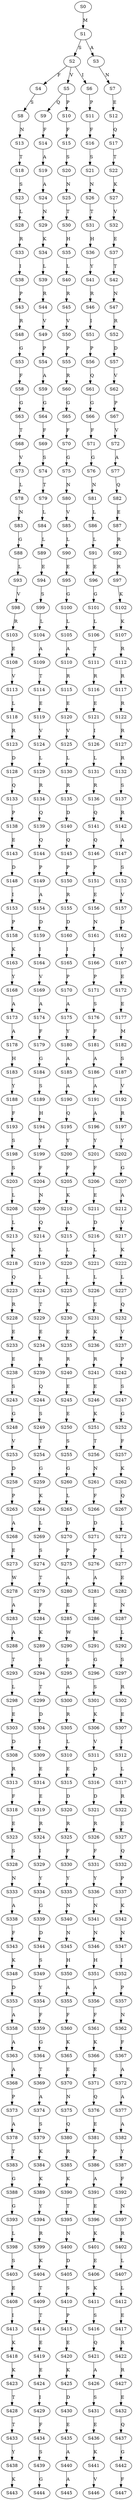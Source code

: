 strict digraph  {
	S0 -> S1 [ label = M ];
	S1 -> S2 [ label = S ];
	S1 -> S3 [ label = A ];
	S2 -> S4 [ label = F ];
	S2 -> S5 [ label = V ];
	S2 -> S6 [ label = I ];
	S3 -> S7 [ label = N ];
	S4 -> S8 [ label = S ];
	S5 -> S9 [ label = Q ];
	S5 -> S10 [ label = P ];
	S6 -> S11 [ label = P ];
	S7 -> S12 [ label = E ];
	S8 -> S13 [ label = N ];
	S9 -> S14 [ label = F ];
	S10 -> S15 [ label = F ];
	S11 -> S16 [ label = F ];
	S12 -> S17 [ label = Q ];
	S13 -> S18 [ label = T ];
	S14 -> S19 [ label = A ];
	S15 -> S20 [ label = S ];
	S16 -> S21 [ label = S ];
	S17 -> S22 [ label = T ];
	S18 -> S23 [ label = S ];
	S19 -> S24 [ label = A ];
	S20 -> S25 [ label = N ];
	S21 -> S26 [ label = N ];
	S22 -> S27 [ label = K ];
	S23 -> S28 [ label = L ];
	S24 -> S29 [ label = N ];
	S25 -> S30 [ label = T ];
	S26 -> S31 [ label = T ];
	S27 -> S32 [ label = V ];
	S28 -> S33 [ label = R ];
	S29 -> S34 [ label = K ];
	S30 -> S35 [ label = H ];
	S31 -> S36 [ label = H ];
	S32 -> S37 [ label = E ];
	S33 -> S38 [ label = I ];
	S34 -> S39 [ label = L ];
	S35 -> S40 [ label = L ];
	S36 -> S41 [ label = Y ];
	S37 -> S42 [ label = T ];
	S38 -> S43 [ label = P ];
	S39 -> S44 [ label = R ];
	S40 -> S45 [ label = R ];
	S41 -> S46 [ label = R ];
	S42 -> S47 [ label = N ];
	S43 -> S48 [ label = R ];
	S44 -> S49 [ label = V ];
	S45 -> S50 [ label = V ];
	S46 -> S51 [ label = I ];
	S47 -> S52 [ label = R ];
	S48 -> S53 [ label = G ];
	S49 -> S54 [ label = P ];
	S50 -> S55 [ label = P ];
	S51 -> S56 [ label = P ];
	S52 -> S57 [ label = D ];
	S53 -> S58 [ label = F ];
	S54 -> S59 [ label = A ];
	S55 -> S60 [ label = R ];
	S56 -> S61 [ label = Q ];
	S57 -> S62 [ label = V ];
	S58 -> S63 [ label = G ];
	S59 -> S64 [ label = G ];
	S60 -> S65 [ label = G ];
	S61 -> S66 [ label = G ];
	S62 -> S67 [ label = P ];
	S63 -> S68 [ label = T ];
	S64 -> S69 [ label = F ];
	S65 -> S70 [ label = F ];
	S66 -> S71 [ label = F ];
	S67 -> S72 [ label = V ];
	S68 -> S73 [ label = V ];
	S69 -> S74 [ label = S ];
	S70 -> S75 [ label = G ];
	S71 -> S76 [ label = G ];
	S72 -> S77 [ label = A ];
	S73 -> S78 [ label = L ];
	S74 -> S79 [ label = T ];
	S75 -> S80 [ label = N ];
	S76 -> S81 [ label = N ];
	S77 -> S82 [ label = Q ];
	S78 -> S83 [ label = N ];
	S79 -> S84 [ label = L ];
	S80 -> S85 [ label = V ];
	S81 -> S86 [ label = L ];
	S82 -> S87 [ label = E ];
	S83 -> S88 [ label = G ];
	S84 -> S89 [ label = L ];
	S85 -> S90 [ label = L ];
	S86 -> S91 [ label = L ];
	S87 -> S92 [ label = R ];
	S88 -> S93 [ label = L ];
	S89 -> S94 [ label = E ];
	S90 -> S95 [ label = E ];
	S91 -> S96 [ label = E ];
	S92 -> S97 [ label = R ];
	S93 -> S98 [ label = V ];
	S94 -> S99 [ label = S ];
	S95 -> S100 [ label = G ];
	S96 -> S101 [ label = G ];
	S97 -> S102 [ label = K ];
	S98 -> S103 [ label = R ];
	S99 -> S104 [ label = L ];
	S100 -> S105 [ label = L ];
	S101 -> S106 [ label = L ];
	S102 -> S107 [ label = K ];
	S103 -> S108 [ label = E ];
	S104 -> S109 [ label = A ];
	S105 -> S110 [ label = A ];
	S106 -> S111 [ label = T ];
	S107 -> S112 [ label = R ];
	S108 -> S113 [ label = V ];
	S109 -> S114 [ label = T ];
	S110 -> S115 [ label = R ];
	S111 -> S116 [ label = R ];
	S112 -> S117 [ label = R ];
	S113 -> S118 [ label = L ];
	S114 -> S119 [ label = E ];
	S115 -> S120 [ label = E ];
	S116 -> S121 [ label = E ];
	S117 -> S122 [ label = R ];
	S118 -> S123 [ label = R ];
	S119 -> S124 [ label = V ];
	S120 -> S125 [ label = V ];
	S121 -> S126 [ label = I ];
	S122 -> S127 [ label = R ];
	S123 -> S128 [ label = D ];
	S124 -> S129 [ label = L ];
	S125 -> S130 [ label = L ];
	S126 -> S131 [ label = L ];
	S127 -> S132 [ label = R ];
	S128 -> S133 [ label = Q ];
	S129 -> S134 [ label = R ];
	S130 -> S135 [ label = R ];
	S131 -> S136 [ label = R ];
	S132 -> S137 [ label = S ];
	S133 -> S138 [ label = P ];
	S134 -> S139 [ label = Q ];
	S135 -> S140 [ label = D ];
	S136 -> S141 [ label = Q ];
	S137 -> S142 [ label = R ];
	S138 -> S143 [ label = E ];
	S139 -> S144 [ label = Q ];
	S140 -> S145 [ label = Q ];
	S141 -> S146 [ label = Q ];
	S142 -> S147 [ label = A ];
	S143 -> S148 [ label = D ];
	S144 -> S149 [ label = P ];
	S145 -> S150 [ label = P ];
	S146 -> S151 [ label = P ];
	S147 -> S152 [ label = S ];
	S148 -> S153 [ label = I ];
	S149 -> S154 [ label = A ];
	S150 -> S155 [ label = R ];
	S151 -> S156 [ label = E ];
	S152 -> S157 [ label = V ];
	S153 -> S158 [ label = P ];
	S154 -> S159 [ label = D ];
	S155 -> S160 [ label = D ];
	S156 -> S161 [ label = N ];
	S157 -> S162 [ label = D ];
	S158 -> S163 [ label = K ];
	S159 -> S164 [ label = I ];
	S160 -> S165 [ label = I ];
	S161 -> S166 [ label = I ];
	S162 -> S167 [ label = Y ];
	S163 -> S168 [ label = Y ];
	S164 -> S169 [ label = V ];
	S165 -> S170 [ label = P ];
	S166 -> S171 [ label = P ];
	S167 -> S172 [ label = E ];
	S168 -> S173 [ label = A ];
	S169 -> S174 [ label = A ];
	S170 -> S175 [ label = A ];
	S171 -> S176 [ label = S ];
	S172 -> S177 [ label = E ];
	S173 -> S178 [ label = A ];
	S174 -> S179 [ label = F ];
	S175 -> S180 [ label = Y ];
	S176 -> S181 [ label = F ];
	S177 -> S182 [ label = M ];
	S178 -> S183 [ label = H ];
	S179 -> S184 [ label = G ];
	S180 -> S185 [ label = A ];
	S181 -> S186 [ label = A ];
	S182 -> S187 [ label = S ];
	S183 -> S188 [ label = Y ];
	S184 -> S189 [ label = S ];
	S185 -> S190 [ label = A ];
	S186 -> S191 [ label = A ];
	S187 -> S192 [ label = V ];
	S188 -> S193 [ label = F ];
	S189 -> S194 [ label = H ];
	S190 -> S195 [ label = Q ];
	S191 -> S196 [ label = A ];
	S192 -> S197 [ label = R ];
	S193 -> S198 [ label = S ];
	S194 -> S199 [ label = Y ];
	S195 -> S200 [ label = Y ];
	S196 -> S201 [ label = Y ];
	S197 -> S202 [ label = Y ];
	S198 -> S203 [ label = S ];
	S199 -> S204 [ label = F ];
	S200 -> S205 [ label = F ];
	S201 -> S206 [ label = F ];
	S202 -> S207 [ label = G ];
	S203 -> S208 [ label = L ];
	S204 -> S209 [ label = N ];
	S205 -> S210 [ label = K ];
	S206 -> S211 [ label = E ];
	S207 -> S212 [ label = A ];
	S208 -> S213 [ label = L ];
	S209 -> S214 [ label = Q ];
	S210 -> S215 [ label = A ];
	S211 -> S216 [ label = D ];
	S212 -> S217 [ label = V ];
	S213 -> S218 [ label = K ];
	S214 -> S219 [ label = L ];
	S215 -> S220 [ label = L ];
	S216 -> S221 [ label = L ];
	S217 -> S222 [ label = K ];
	S218 -> S223 [ label = Q ];
	S219 -> S224 [ label = L ];
	S220 -> S225 [ label = L ];
	S221 -> S226 [ label = L ];
	S222 -> S227 [ label = L ];
	S223 -> S228 [ label = R ];
	S224 -> S229 [ label = T ];
	S225 -> S230 [ label = K ];
	S226 -> S231 [ label = E ];
	S227 -> S232 [ label = Q ];
	S228 -> S233 [ label = E ];
	S229 -> S234 [ label = E ];
	S230 -> S235 [ label = E ];
	S231 -> S236 [ label = K ];
	S232 -> S237 [ label = V ];
	S233 -> S238 [ label = E ];
	S234 -> S239 [ label = R ];
	S235 -> S240 [ label = R ];
	S236 -> S241 [ label = R ];
	S237 -> S242 [ label = P ];
	S238 -> S243 [ label = S ];
	S239 -> S244 [ label = Q ];
	S240 -> S245 [ label = E ];
	S241 -> S246 [ label = E ];
	S242 -> S247 [ label = S ];
	S243 -> S248 [ label = G ];
	S244 -> S249 [ label = S ];
	S245 -> S250 [ label = E ];
	S246 -> S251 [ label = K ];
	S247 -> S252 [ label = G ];
	S248 -> S253 [ label = V ];
	S249 -> S254 [ label = T ];
	S250 -> S255 [ label = S ];
	S251 -> S256 [ label = T ];
	S252 -> S257 [ label = F ];
	S253 -> S258 [ label = D ];
	S254 -> S259 [ label = G ];
	S255 -> S260 [ label = G ];
	S256 -> S261 [ label = N ];
	S257 -> S262 [ label = K ];
	S258 -> S263 [ label = P ];
	S259 -> S264 [ label = K ];
	S260 -> S265 [ label = L ];
	S261 -> S266 [ label = F ];
	S262 -> S267 [ label = Q ];
	S263 -> S268 [ label = A ];
	S264 -> S269 [ label = L ];
	S265 -> S270 [ label = D ];
	S266 -> S271 [ label = D ];
	S267 -> S272 [ label = L ];
	S268 -> S273 [ label = E ];
	S269 -> S274 [ label = S ];
	S270 -> S275 [ label = P ];
	S271 -> S276 [ label = P ];
	S272 -> S277 [ label = L ];
	S273 -> S278 [ label = W ];
	S274 -> S279 [ label = T ];
	S275 -> S280 [ label = A ];
	S276 -> S281 [ label = A ];
	S277 -> S282 [ label = E ];
	S278 -> S283 [ label = A ];
	S279 -> S284 [ label = F ];
	S280 -> S285 [ label = E ];
	S281 -> S286 [ label = E ];
	S282 -> S287 [ label = N ];
	S283 -> S288 [ label = A ];
	S284 -> S289 [ label = K ];
	S285 -> S290 [ label = W ];
	S286 -> S291 [ label = W ];
	S287 -> S292 [ label = L ];
	S288 -> S293 [ label = T ];
	S289 -> S294 [ label = S ];
	S290 -> S295 [ label = S ];
	S291 -> S296 [ label = G ];
	S292 -> S297 [ label = S ];
	S293 -> S298 [ label = L ];
	S294 -> S299 [ label = T ];
	S295 -> S300 [ label = A ];
	S296 -> S301 [ label = S ];
	S297 -> S302 [ label = R ];
	S298 -> S303 [ label = E ];
	S299 -> S304 [ label = D ];
	S300 -> S305 [ label = R ];
	S301 -> S306 [ label = K ];
	S302 -> S307 [ label = E ];
	S303 -> S308 [ label = D ];
	S304 -> S309 [ label = I ];
	S305 -> S310 [ label = L ];
	S306 -> S311 [ label = V ];
	S307 -> S312 [ label = I ];
	S308 -> S313 [ label = R ];
	S309 -> S314 [ label = E ];
	S310 -> S315 [ label = E ];
	S311 -> S316 [ label = D ];
	S312 -> S317 [ label = L ];
	S313 -> S318 [ label = F ];
	S314 -> S319 [ label = E ];
	S315 -> S320 [ label = D ];
	S316 -> S321 [ label = D ];
	S317 -> S322 [ label = R ];
	S318 -> S323 [ label = E ];
	S319 -> S324 [ label = R ];
	S320 -> S325 [ label = R ];
	S321 -> S326 [ label = R ];
	S322 -> S327 [ label = E ];
	S323 -> S328 [ label = S ];
	S324 -> S329 [ label = I ];
	S325 -> S330 [ label = F ];
	S326 -> S331 [ label = F ];
	S327 -> S332 [ label = Q ];
	S328 -> S333 [ label = N ];
	S329 -> S334 [ label = Y ];
	S330 -> S335 [ label = Y ];
	S331 -> S336 [ label = Y ];
	S332 -> S337 [ label = P ];
	S333 -> S338 [ label = A ];
	S334 -> S339 [ label = G ];
	S335 -> S340 [ label = N ];
	S336 -> S341 [ label = N ];
	S337 -> S342 [ label = K ];
	S338 -> S343 [ label = F ];
	S339 -> S344 [ label = D ];
	S340 -> S345 [ label = N ];
	S341 -> S346 [ label = N ];
	S342 -> S347 [ label = N ];
	S343 -> S348 [ label = K ];
	S344 -> S349 [ label = S ];
	S345 -> S350 [ label = H ];
	S346 -> S351 [ label = H ];
	S347 -> S352 [ label = I ];
	S348 -> S353 [ label = D ];
	S349 -> S354 [ label = Y ];
	S350 -> S355 [ label = A ];
	S351 -> S356 [ label = A ];
	S352 -> S357 [ label = P ];
	S353 -> S358 [ label = A ];
	S354 -> S359 [ label = F ];
	S355 -> S360 [ label = F ];
	S356 -> S361 [ label = F ];
	S357 -> S362 [ label = N ];
	S358 -> S363 [ label = A ];
	S359 -> S364 [ label = G ];
	S360 -> S365 [ label = K ];
	S361 -> S366 [ label = K ];
	S362 -> S367 [ label = F ];
	S363 -> S368 [ label = A ];
	S364 -> S369 [ label = T ];
	S365 -> S370 [ label = E ];
	S366 -> S371 [ label = E ];
	S367 -> S372 [ label = A ];
	S368 -> S373 [ label = P ];
	S369 -> S374 [ label = A ];
	S370 -> S375 [ label = N ];
	S371 -> S376 [ label = Q ];
	S372 -> S377 [ label = A ];
	S373 -> S378 [ label = A ];
	S374 -> S379 [ label = S ];
	S375 -> S380 [ label = Q ];
	S376 -> S381 [ label = E ];
	S377 -> S382 [ label = A ];
	S378 -> S383 [ label = T ];
	S379 -> S384 [ label = K ];
	S380 -> S385 [ label = R ];
	S381 -> S386 [ label = P ];
	S382 -> S387 [ label = Y ];
	S383 -> S388 [ label = G ];
	S384 -> S389 [ label = K ];
	S385 -> S390 [ label = K ];
	S386 -> S391 [ label = A ];
	S387 -> S392 [ label = F ];
	S388 -> S393 [ label = G ];
	S389 -> S394 [ label = Y ];
	S390 -> S395 [ label = T ];
	S391 -> S396 [ label = E ];
	S392 -> S397 [ label = N ];
	S393 -> S398 [ label = L ];
	S394 -> S399 [ label = R ];
	S395 -> S400 [ label = N ];
	S396 -> S401 [ label = K ];
	S397 -> S402 [ label = R ];
	S398 -> S403 [ label = S ];
	S399 -> S404 [ label = K ];
	S400 -> S405 [ label = D ];
	S401 -> S406 [ label = E ];
	S402 -> S407 [ label = L ];
	S403 -> S408 [ label = E ];
	S404 -> S409 [ label = T ];
	S405 -> S410 [ label = S ];
	S406 -> S411 [ label = K ];
	S407 -> S412 [ label = L ];
	S408 -> S413 [ label = I ];
	S409 -> S414 [ label = T ];
	S410 -> S415 [ label = P ];
	S411 -> S416 [ label = S ];
	S412 -> S417 [ label = E ];
	S413 -> S418 [ label = K ];
	S414 -> S419 [ label = E ];
	S415 -> S420 [ label = E ];
	S416 -> S421 [ label = Q ];
	S417 -> S422 [ label = R ];
	S418 -> S423 [ label = K ];
	S419 -> S424 [ label = E ];
	S420 -> S425 [ label = K ];
	S421 -> S426 [ label = A ];
	S422 -> S427 [ label = R ];
	S423 -> S428 [ label = T ];
	S424 -> S429 [ label = I ];
	S425 -> S430 [ label = D ];
	S426 -> S431 [ label = S ];
	S427 -> S432 [ label = E ];
	S428 -> S433 [ label = T ];
	S429 -> S434 [ label = F ];
	S430 -> S435 [ label = E ];
	S431 -> S436 [ label = E ];
	S432 -> S437 [ label = Q ];
	S433 -> S438 [ label = Y ];
	S434 -> S439 [ label = S ];
	S435 -> S440 [ label = A ];
	S436 -> S441 [ label = K ];
	S437 -> S442 [ label = G ];
	S438 -> S443 [ label = K ];
	S439 -> S444 [ label = G ];
	S440 -> S445 [ label = A ];
	S441 -> S446 [ label = V ];
	S442 -> S447 [ label = F ];
}

